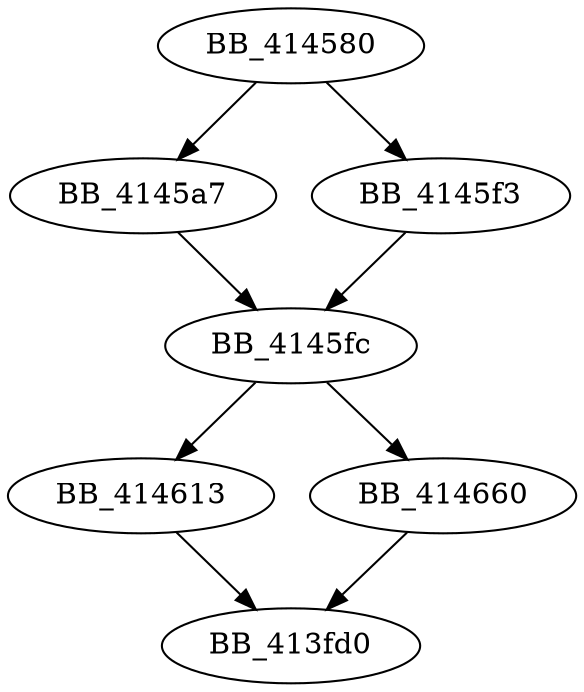 DiGraph sub_414580{
BB_414580->BB_4145a7
BB_414580->BB_4145f3
BB_4145a7->BB_4145fc
BB_4145f3->BB_4145fc
BB_4145fc->BB_414613
BB_4145fc->BB_414660
BB_414613->BB_413fd0
BB_414660->BB_413fd0
}
